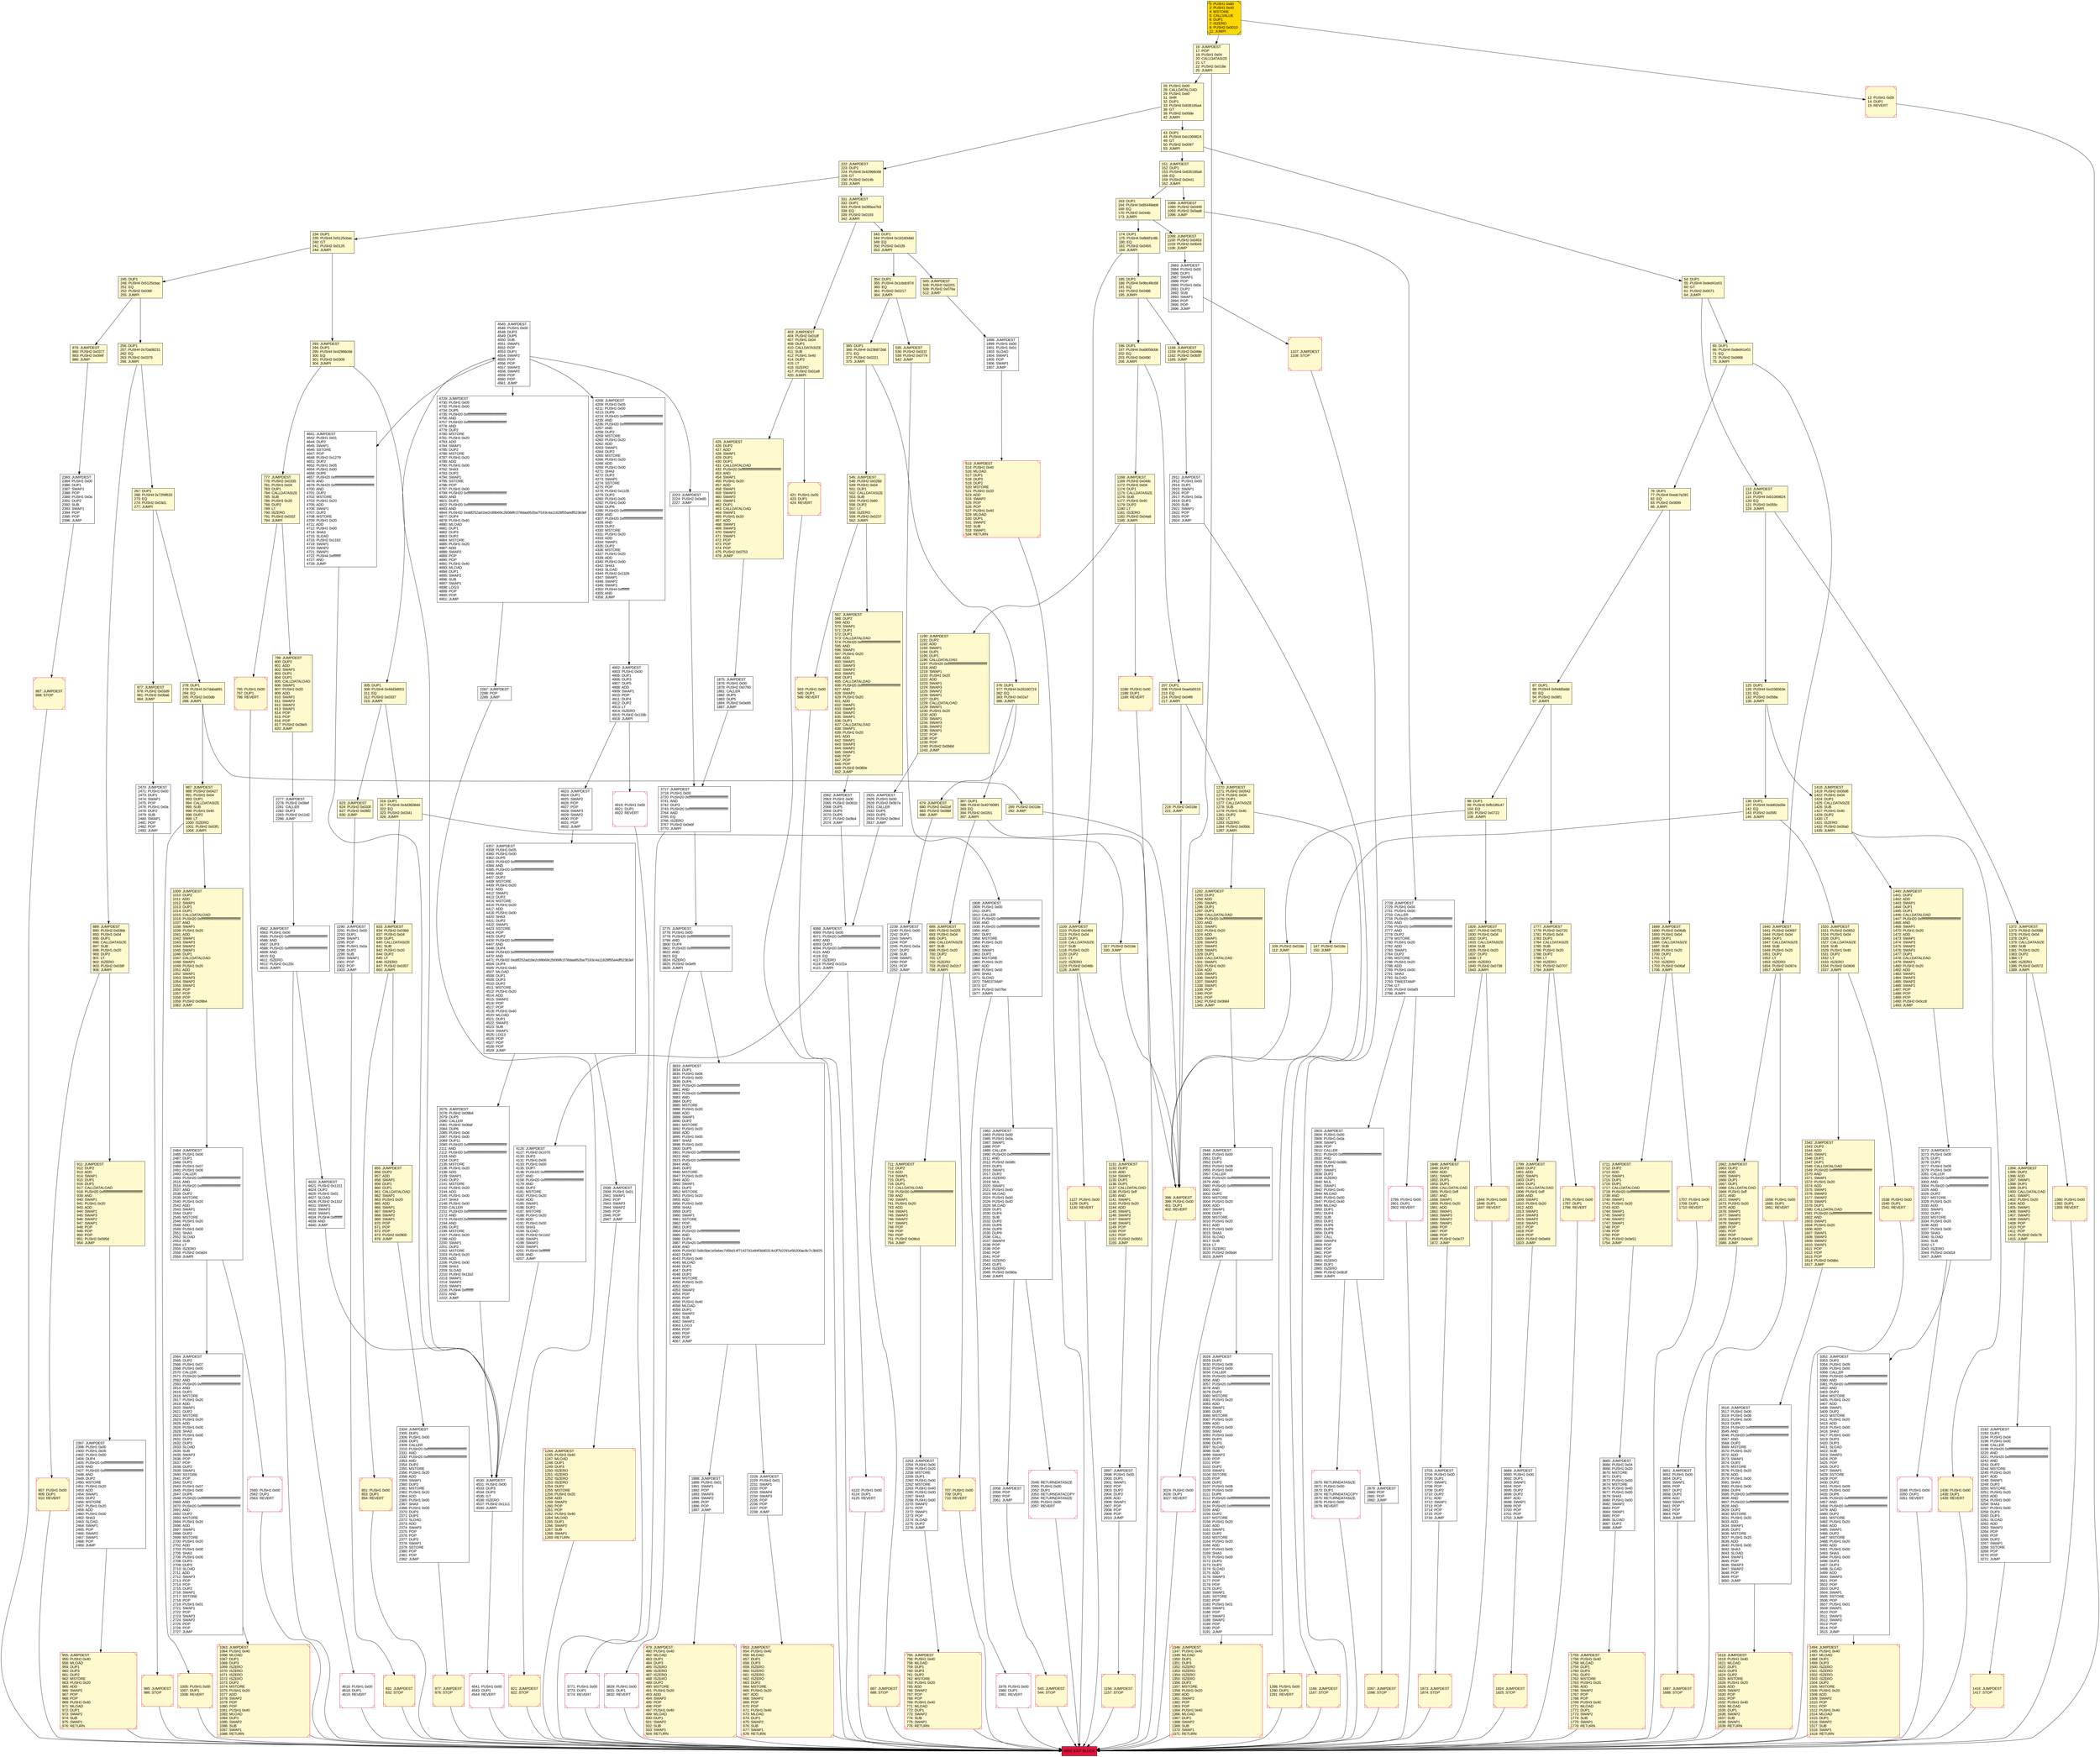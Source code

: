 digraph G {
bgcolor=transparent rankdir=UD;
node [shape=box style=filled color=black fillcolor=white fontname=arial fontcolor=black];
1158 [label="1158: JUMPDEST\l1159: PUSH2 0x048e\l1162: PUSH2 0x0b5f\l1165: JUMP\l" fillcolor=lemonchiffon ];
421 [label="421: PUSH1 0x00\l423: DUP1\l424: REVERT\l" fillcolor=lemonchiffon shape=Msquare color=crimson ];
4562 [label="4562: JUMPDEST\l4563: PUSH1 0x00\l4565: PUSH20 0xffffffffffffffffffffffffffffffffffffffff\l4586: AND\l4587: DUP3\l4588: PUSH20 0xffffffffffffffffffffffffffffffffffffffff\l4609: AND\l4610: EQ\l4611: ISZERO\l4612: PUSH2 0x120c\l4615: JUMPI\l" ];
343 [label="343: DUP1\l344: PUSH4 0x18160ddd\l349: EQ\l350: PUSH2 0x01f9\l353: JUMPI\l" fillcolor=lemonchiffon ];
1640 [label="1640: JUMPDEST\l1641: PUSH2 0x0697\l1644: PUSH1 0x04\l1646: DUP1\l1647: CALLDATASIZE\l1648: SUB\l1649: PUSH1 0x20\l1651: DUP2\l1652: LT\l1653: ISZERO\l1654: PUSH2 0x067e\l1657: JUMPI\l" fillcolor=lemonchiffon ];
955 [label="955: JUMPDEST\l956: PUSH1 0x40\l958: MLOAD\l959: DUP1\l960: DUP3\l961: DUP2\l962: MSTORE\l963: PUSH1 0x20\l965: ADD\l966: SWAP2\l967: POP\l968: POP\l969: PUSH1 0x40\l971: MLOAD\l972: DUP1\l973: SWAP2\l974: SUB\l975: SWAP1\l976: RETURN\l" fillcolor=lemonchiffon shape=Msquare color=crimson ];
331 [label="331: JUMPDEST\l332: DUP1\l333: PUSH4 0x095ea7b3\l338: EQ\l339: PUSH2 0x0193\l342: JUMPI\l" fillcolor=lemonchiffon ];
1520 [label="1520: JUMPDEST\l1521: PUSH2 0x0652\l1524: PUSH1 0x04\l1526: DUP1\l1527: CALLDATASIZE\l1528: SUB\l1529: PUSH1 0x40\l1531: DUP2\l1532: LT\l1533: ISZERO\l1534: PUSH2 0x0606\l1537: JUMPI\l" fillcolor=lemonchiffon ];
3028 [label="3028: JUMPDEST\l3029: DUP2\l3030: PUSH1 0x08\l3032: PUSH1 0x00\l3034: CALLER\l3035: PUSH20 0xffffffffffffffffffffffffffffffffffffffff\l3056: AND\l3057: PUSH20 0xffffffffffffffffffffffffffffffffffffffff\l3078: AND\l3079: DUP2\l3080: MSTORE\l3081: PUSH1 0x20\l3083: ADD\l3084: SWAP1\l3085: DUP2\l3086: MSTORE\l3087: PUSH1 0x20\l3089: ADD\l3090: PUSH1 0x00\l3092: SHA3\l3093: PUSH1 0x00\l3095: DUP3\l3096: DUP3\l3097: SLOAD\l3098: SUB\l3099: SWAP3\l3100: POP\l3101: POP\l3102: DUP2\l3103: SWAP1\l3104: SSTORE\l3105: POP\l3106: DUP2\l3107: PUSH1 0x08\l3109: PUSH1 0x00\l3111: DUP6\l3112: PUSH20 0xffffffffffffffffffffffffffffffffffffffff\l3133: AND\l3134: PUSH20 0xffffffffffffffffffffffffffffffffffffffff\l3155: AND\l3156: DUP2\l3157: MSTORE\l3158: PUSH1 0x20\l3160: ADD\l3161: SWAP1\l3162: DUP2\l3163: MSTORE\l3164: PUSH1 0x20\l3166: ADD\l3167: PUSH1 0x00\l3169: SHA3\l3170: PUSH1 0x00\l3172: DUP3\l3173: DUP3\l3174: SLOAD\l3175: ADD\l3176: SWAP3\l3177: POP\l3178: POP\l3179: DUP2\l3180: SWAP1\l3181: SSTORE\l3182: POP\l3183: PUSH1 0x01\l3185: SWAP1\l3186: POP\l3187: SWAP3\l3188: SWAP2\l3189: POP\l3190: POP\l3191: JUMP\l" ];
113 [label="113: JUMPDEST\l114: DUP1\l115: PUSH4 0xb1069824\l120: EQ\l121: PUSH2 0x055c\l124: JUMPI\l" fillcolor=lemonchiffon ];
16 [label="16: JUMPDEST\l17: POP\l18: PUSH1 0x04\l20: CALLDATASIZE\l21: LT\l22: PUSH2 0x018e\l25: JUMPI\l" fillcolor=lemonchiffon ];
218 [label="218: PUSH2 0x018e\l221: JUMP\l" fillcolor=lemonchiffon ];
2253 [label="2253: JUMPDEST\l2254: PUSH1 0x00\l2256: PUSH1 0x20\l2258: MSTORE\l2259: DUP1\l2260: PUSH1 0x00\l2262: MSTORE\l2263: PUSH1 0x40\l2265: PUSH1 0x00\l2267: SHA3\l2268: PUSH1 0x00\l2270: SWAP2\l2271: POP\l2272: SWAP1\l2273: POP\l2274: SLOAD\l2275: DUP2\l2276: JUMP\l" ];
2049 [label="2049: RETURNDATASIZE\l2050: PUSH1 0x00\l2052: DUP1\l2053: RETURNDATACOPY\l2054: RETURNDATASIZE\l2055: PUSH1 0x00\l2057: REVERT\l" shape=Msquare color=crimson ];
1978 [label="1978: PUSH1 0x00\l1980: DUP1\l1981: REVERT\l" shape=Msquare color=crimson ];
1416 [label="1416: JUMPDEST\l1417: STOP\l" fillcolor=lemonchiffon shape=Msquare color=crimson ];
4541 [label="4541: PUSH1 0x00\l4543: DUP1\l4544: REVERT\l" shape=Msquare color=crimson ];
689 [label="689: JUMPDEST\l690: PUSH2 0x02f3\l693: PUSH1 0x04\l695: DUP1\l696: CALLDATASIZE\l697: SUB\l698: PUSH1 0x20\l700: DUP2\l701: LT\l702: ISZERO\l703: PUSH2 0x02c7\l706: JUMPI\l" fillcolor=lemonchiffon ];
855 [label="855: JUMPDEST\l856: DUP2\l857: ADD\l858: SWAP1\l859: DUP1\l860: DUP1\l861: CALLDATALOAD\l862: SWAP1\l863: PUSH1 0x20\l865: ADD\l866: SWAP1\l867: SWAP3\l868: SWAP2\l869: SWAP1\l870: POP\l871: POP\l872: POP\l873: PUSH2 0x0900\l876: JUMP\l" fillcolor=lemonchiffon ];
1099 [label="1099: JUMPDEST\l1100: PUSH2 0x0453\l1103: PUSH2 0x0b43\l1106: JUMP\l" fillcolor=lemonchiffon ];
2062 [label="2062: JUMPDEST\l2063: PUSH1 0x00\l2065: PUSH2 0x081b\l2068: DUP5\l2069: DUP5\l2070: DUP5\l2071: PUSH2 0x0fe4\l2074: JUMP\l" ];
907 [label="907: PUSH1 0x00\l909: DUP1\l910: REVERT\l" fillcolor=lemonchiffon shape=Msquare color=crimson ];
879 [label="879: JUMPDEST\l880: PUSH2 0x0377\l883: PUSH2 0x094f\l886: JUMP\l" fillcolor=lemonchiffon ];
1009 [label="1009: JUMPDEST\l1010: DUP2\l1011: ADD\l1012: SWAP1\l1013: DUP1\l1014: DUP1\l1015: CALLDATALOAD\l1016: PUSH20 0xffffffffffffffffffffffffffffffffffffffff\l1037: AND\l1038: SWAP1\l1039: PUSH1 0x20\l1041: ADD\l1042: SWAP1\l1043: SWAP3\l1044: SWAP2\l1045: SWAP1\l1046: DUP1\l1047: CALLDATALOAD\l1048: SWAP1\l1049: PUSH1 0x20\l1051: ADD\l1052: SWAP1\l1053: SWAP3\l1054: SWAP2\l1055: SWAP1\l1056: POP\l1057: POP\l1058: POP\l1059: PUSH2 0x09b4\l1062: JUMP\l" fillcolor=lemonchiffon ];
2925 [label="2925: JUMPDEST\l2926: PUSH1 0x00\l2928: PUSH2 0x0b7a\l2931: CALLER\l2932: DUP5\l2933: DUP5\l2934: PUSH2 0x0fe4\l2937: JUMP\l" ];
2075 [label="2075: JUMPDEST\l2076: PUSH2 0x08b4\l2079: DUP5\l2080: CALLER\l2081: PUSH2 0x08af\l2084: DUP6\l2085: PUSH1 0x06\l2087: PUSH1 0x00\l2089: DUP11\l2090: PUSH20 0xffffffffffffffffffffffffffffffffffffffff\l2111: AND\l2112: PUSH20 0xffffffffffffffffffffffffffffffffffffffff\l2133: AND\l2134: DUP2\l2135: MSTORE\l2136: PUSH1 0x20\l2138: ADD\l2139: SWAP1\l2140: DUP2\l2141: MSTORE\l2142: PUSH1 0x20\l2144: ADD\l2145: PUSH1 0x00\l2147: SHA3\l2148: PUSH1 0x00\l2150: CALLER\l2151: PUSH20 0xffffffffffffffffffffffffffffffffffffffff\l2172: AND\l2173: PUSH20 0xffffffffffffffffffffffffffffffffffffffff\l2194: AND\l2195: DUP2\l2196: MSTORE\l2197: PUSH1 0x20\l2199: ADD\l2200: SWAP1\l2201: DUP2\l2202: MSTORE\l2203: PUSH1 0x20\l2205: ADD\l2206: PUSH1 0x00\l2208: SHA3\l2209: SLOAD\l2210: PUSH2 0x11b2\l2213: SWAP1\l2214: SWAP2\l2215: SWAP1\l2216: PUSH4 0xffffffff\l2221: AND\l2222: JUMP\l" ];
1689 [label="1689: JUMPDEST\l1690: PUSH2 0x06db\l1693: PUSH1 0x04\l1695: DUP1\l1696: CALLDATASIZE\l1697: SUB\l1698: PUSH1 0x20\l1700: DUP2\l1701: LT\l1702: ISZERO\l1703: PUSH2 0x06af\l1706: JUMPI\l" fillcolor=lemonchiffon ];
1436 [label="1436: PUSH1 0x00\l1438: DUP1\l1439: REVERT\l" fillcolor=lemonchiffon shape=Msquare color=crimson ];
3192 [label="3192: JUMPDEST\l3193: DUP1\l3194: PUSH1 0x04\l3196: PUSH1 0x00\l3198: CALLER\l3199: PUSH20 0xffffffffffffffffffffffffffffffffffffffff\l3220: AND\l3221: PUSH20 0xffffffffffffffffffffffffffffffffffffffff\l3242: AND\l3243: DUP2\l3244: MSTORE\l3245: PUSH1 0x20\l3247: ADD\l3248: SWAP1\l3249: DUP2\l3250: MSTORE\l3251: PUSH1 0x20\l3253: ADD\l3254: PUSH1 0x00\l3256: SHA3\l3257: PUSH1 0x00\l3259: DUP3\l3260: DUP3\l3261: SLOAD\l3262: ADD\l3263: SWAP3\l3264: POP\l3265: POP\l3266: DUP2\l3267: SWAP1\l3268: SSTORE\l3269: POP\l3270: POP\l3271: JUMP\l" ];
2058 [label="2058: JUMPDEST\l2059: POP\l2060: POP\l2061: JUMP\l" ];
1418 [label="1418: JUMPDEST\l1419: PUSH2 0x05d6\l1422: PUSH1 0x04\l1424: DUP1\l1425: CALLDATASIZE\l1426: SUB\l1427: PUSH1 0x40\l1429: DUP2\l1430: LT\l1431: ISZERO\l1432: PUSH2 0x05a0\l1435: JUMPI\l" fillcolor=lemonchiffon ];
977 [label="977: JUMPDEST\l978: PUSH2 0x03d9\l981: PUSH2 0x09a6\l984: JUMP\l" fillcolor=lemonchiffon ];
278 [label="278: DUP1\l279: PUSH4 0x7daba891\l284: EQ\l285: PUSH2 0x03db\l288: JUMPI\l" fillcolor=lemonchiffon ];
1005 [label="1005: PUSH1 0x00\l1007: DUP1\l1008: REVERT\l" fillcolor=lemonchiffon shape=Msquare color=crimson ];
985 [label="985: JUMPDEST\l986: STOP\l" fillcolor=lemonchiffon shape=Msquare color=crimson ];
1711 [label="1711: JUMPDEST\l1712: DUP2\l1713: ADD\l1714: SWAP1\l1715: DUP1\l1716: DUP1\l1717: CALLDATALOAD\l1718: PUSH20 0xffffffffffffffffffffffffffffffffffffffff\l1739: AND\l1740: SWAP1\l1741: PUSH1 0x20\l1743: ADD\l1744: SWAP1\l1745: SWAP3\l1746: SWAP2\l1747: SWAP1\l1748: POP\l1749: POP\l1750: POP\l1751: PUSH2 0x0e51\l1754: JUMP\l" fillcolor=lemonchiffon ];
4923 [label="4923: JUMPDEST\l4924: DUP1\l4925: SWAP2\l4926: POP\l4927: POP\l4928: SWAP3\l4929: SWAP2\l4930: POP\l4931: POP\l4932: JUMP\l" ];
4729 [label="4729: JUMPDEST\l4730: PUSH1 0x05\l4732: PUSH1 0x00\l4734: DUP5\l4735: PUSH20 0xffffffffffffffffffffffffffffffffffffffff\l4756: AND\l4757: PUSH20 0xffffffffffffffffffffffffffffffffffffffff\l4778: AND\l4779: DUP2\l4780: MSTORE\l4781: PUSH1 0x20\l4783: ADD\l4784: SWAP1\l4785: DUP2\l4786: MSTORE\l4787: PUSH1 0x20\l4789: ADD\l4790: PUSH1 0x00\l4792: SHA3\l4793: DUP2\l4794: SWAP1\l4795: SSTORE\l4796: POP\l4797: PUSH1 0x00\l4799: PUSH20 0xffffffffffffffffffffffffffffffffffffffff\l4820: AND\l4821: DUP3\l4822: PUSH20 0xffffffffffffffffffffffffffffffffffffffff\l4843: AND\l4844: PUSH32 0xddf252ad1be2c89b69c2b068fc378daa952ba7f163c4a11628f55a4df523b3ef\l4877: DUP4\l4878: PUSH1 0x40\l4880: MLOAD\l4881: DUP1\l4882: DUP3\l4883: DUP2\l4884: MSTORE\l4885: PUSH1 0x20\l4887: ADD\l4888: SWAP2\l4889: POP\l4890: POP\l4891: PUSH1 0x40\l4893: MLOAD\l4894: DUP1\l4895: SWAP2\l4896: SUB\l4897: SWAP1\l4898: LOG3\l4899: POP\l4900: POP\l4901: JUMP\l" ];
147 [label="147: PUSH2 0x018e\l150: JUMP\l" fillcolor=lemonchiffon ];
1089 [label="1089: JUMPDEST\l1090: PUSH2 0x0449\l1093: PUSH2 0x0aa8\l1096: JUMP\l" fillcolor=lemonchiffon ];
222 [label="222: JUMPDEST\l223: DUP1\l224: PUSH4 0x42966c68\l229: GT\l230: PUSH2 0x014b\l233: JUMPI\l" fillcolor=lemonchiffon ];
2564 [label="2564: JUMPDEST\l2565: DUP2\l2566: PUSH1 0x07\l2568: PUSH1 0x00\l2570: CALLER\l2571: PUSH20 0xffffffffffffffffffffffffffffffffffffffff\l2592: AND\l2593: PUSH20 0xffffffffffffffffffffffffffffffffffffffff\l2614: AND\l2615: DUP2\l2616: MSTORE\l2617: PUSH1 0x20\l2619: ADD\l2620: SWAP1\l2621: DUP2\l2622: MSTORE\l2623: PUSH1 0x20\l2625: ADD\l2626: PUSH1 0x00\l2628: SHA3\l2629: PUSH1 0x00\l2631: DUP3\l2632: DUP3\l2633: SLOAD\l2634: SUB\l2635: SWAP3\l2636: POP\l2637: POP\l2638: DUP2\l2639: SWAP1\l2640: SSTORE\l2641: POP\l2642: DUP2\l2643: PUSH1 0x07\l2645: PUSH1 0x00\l2647: DUP6\l2648: PUSH20 0xffffffffffffffffffffffffffffffffffffffff\l2669: AND\l2670: PUSH20 0xffffffffffffffffffffffffffffffffffffffff\l2691: AND\l2692: DUP2\l2693: MSTORE\l2694: PUSH1 0x20\l2696: ADD\l2697: SWAP1\l2698: DUP2\l2699: MSTORE\l2700: PUSH1 0x20\l2702: ADD\l2703: PUSH1 0x00\l2705: SHA3\l2706: PUSH1 0x00\l2708: DUP3\l2709: DUP3\l2710: SLOAD\l2711: ADD\l2712: SWAP3\l2713: POP\l2714: POP\l2715: DUP2\l2716: SWAP1\l2717: SSTORE\l2718: POP\l2719: PUSH1 0x01\l2721: SWAP1\l2722: POP\l2723: SWAP3\l2724: SWAP2\l2725: POP\l2726: POP\l2727: JUMP\l" ];
2304 [label="2304: JUMPDEST\l2305: DUP1\l2306: PUSH1 0x00\l2308: DUP1\l2309: CALLER\l2310: PUSH20 0xffffffffffffffffffffffffffffffffffffffff\l2331: AND\l2332: PUSH20 0xffffffffffffffffffffffffffffffffffffffff\l2353: AND\l2354: DUP2\l2355: MSTORE\l2356: PUSH1 0x20\l2358: ADD\l2359: SWAP1\l2360: DUP2\l2361: MSTORE\l2362: PUSH1 0x20\l2364: ADD\l2365: PUSH1 0x00\l2367: SHA3\l2368: PUSH1 0x00\l2370: DUP3\l2371: DUP3\l2372: SLOAD\l2373: ADD\l2374: SWAP3\l2375: POP\l2376: POP\l2377: DUP2\l2378: SWAP1\l2379: SSTORE\l2380: POP\l2381: POP\l2382: JUMP\l" ];
1875 [label="1875: JUMPDEST\l1876: PUSH1 0x00\l1878: PUSH2 0x0760\l1881: CALLER\l1882: DUP5\l1883: DUP5\l1884: PUSH2 0x0e85\l1887: JUMP\l" ];
1292 [label="1292: JUMPDEST\l1293: DUP2\l1294: ADD\l1295: SWAP1\l1296: DUP1\l1297: DUP1\l1298: CALLDATALOAD\l1299: PUSH20 0xffffffffffffffffffffffffffffffffffffffff\l1320: AND\l1321: SWAP1\l1322: PUSH1 0x20\l1324: ADD\l1325: SWAP1\l1326: SWAP3\l1327: SWAP2\l1328: SWAP1\l1329: DUP1\l1330: CALLDATALOAD\l1331: SWAP1\l1332: PUSH1 0x20\l1334: ADD\l1335: SWAP1\l1336: SWAP3\l1337: SWAP2\l1338: SWAP1\l1339: POP\l1340: POP\l1341: POP\l1342: PUSH2 0x0b84\l1345: JUMP\l" fillcolor=lemonchiffon ];
3024 [label="3024: PUSH1 0x00\l3026: DUP1\l3027: REVERT\l" shape=Msquare color=crimson ];
376 [label="376: DUP1\l377: PUSH4 0x26160719\l382: EQ\l383: PUSH2 0x02a7\l386: JUMPI\l" fillcolor=lemonchiffon ];
2223 [label="2223: JUMPDEST\l2224: PUSH2 0x0e85\l2227: JUMP\l" ];
1346 [label="1346: JUMPDEST\l1347: PUSH1 0x40\l1349: MLOAD\l1350: DUP1\l1351: DUP3\l1352: ISZERO\l1353: ISZERO\l1354: ISZERO\l1355: ISZERO\l1356: DUP2\l1357: MSTORE\l1358: PUSH1 0x20\l1360: ADD\l1361: SWAP2\l1362: POP\l1363: POP\l1364: PUSH1 0x40\l1366: MLOAD\l1367: DUP1\l1368: SWAP2\l1369: SUB\l1370: SWAP1\l1371: RETURN\l" fillcolor=lemonchiffon shape=Msquare color=crimson ];
234 [label="234: DUP1\l235: PUSH4 0x5125cbac\l240: GT\l241: PUSH2 0x0125\l244: JUMPI\l" fillcolor=lemonchiffon ];
2897 [label="2897: JUMPDEST\l2898: PUSH1 0x00\l2900: DUP1\l2901: SWAP1\l2902: POP\l2903: DUP2\l2904: DUP2\l2905: ADD\l2906: SWAP1\l2907: POP\l2908: POP\l2909: POP\l2910: JUMP\l" ];
3665 [label="3665: JUMPDEST\l3666: PUSH1 0x04\l3668: PUSH1 0x20\l3670: MSTORE\l3671: DUP1\l3672: PUSH1 0x00\l3674: MSTORE\l3675: PUSH1 0x40\l3677: PUSH1 0x00\l3679: SHA3\l3680: PUSH1 0x00\l3682: SWAP2\l3683: POP\l3684: SWAP1\l3685: POP\l3686: SLOAD\l3687: DUP2\l3688: JUMP\l" ];
4545 [label="4545: JUMPDEST\l4546: PUSH1 0x00\l4548: DUP3\l4549: DUP5\l4550: SUB\l4551: SWAP1\l4552: POP\l4553: DUP1\l4554: SWAP2\l4555: POP\l4556: POP\l4557: SWAP3\l4558: SWAP2\l4559: POP\l4560: POP\l4561: JUMP\l" ];
911 [label="911: JUMPDEST\l912: DUP2\l913: ADD\l914: SWAP1\l915: DUP1\l916: DUP1\l917: CALLDATALOAD\l918: PUSH20 0xffffffffffffffffffffffffffffffffffffffff\l939: AND\l940: SWAP1\l941: PUSH1 0x20\l943: ADD\l944: SWAP1\l945: SWAP3\l946: SWAP2\l947: SWAP1\l948: POP\l949: POP\l950: POP\l951: PUSH2 0x095d\l954: JUMP\l" fillcolor=lemonchiffon ];
2239 [label="2239: JUMPDEST\l2240: PUSH1 0x00\l2242: DUP1\l2243: SWAP1\l2244: POP\l2245: PUSH1 0x0a\l2247: DUP2\l2248: SUB\l2249: SWAP1\l2250: POP\l2251: POP\l2252: JUMP\l" ];
777 [label="777: JUMPDEST\l778: PUSH2 0x0335\l781: PUSH1 0x04\l783: DUP1\l784: CALLDATASIZE\l785: SUB\l786: PUSH1 0x20\l788: DUP2\l789: LT\l790: ISZERO\l791: PUSH2 0x031f\l794: JUMPI\l" fillcolor=lemonchiffon ];
1844 [label="1844: PUSH1 0x00\l1846: DUP1\l1847: REVERT\l" fillcolor=lemonchiffon shape=Msquare color=crimson ];
4919 [label="4919: PUSH1 0x00\l4921: DUP1\l4922: REVERT\l" shape=Msquare color=crimson ];
4208 [label="4208: JUMPDEST\l4209: PUSH1 0x05\l4211: PUSH1 0x00\l4213: DUP6\l4214: PUSH20 0xffffffffffffffffffffffffffffffffffffffff\l4235: AND\l4236: PUSH20 0xffffffffffffffffffffffffffffffffffffffff\l4257: AND\l4258: DUP2\l4259: MSTORE\l4260: PUSH1 0x20\l4262: ADD\l4263: SWAP1\l4264: DUP2\l4265: MSTORE\l4266: PUSH1 0x20\l4268: ADD\l4269: PUSH1 0x00\l4271: SHA3\l4272: DUP2\l4273: SWAP1\l4274: SSTORE\l4275: POP\l4276: PUSH2 0x1105\l4279: DUP2\l4280: PUSH1 0x05\l4282: PUSH1 0x00\l4284: DUP6\l4285: PUSH20 0xffffffffffffffffffffffffffffffffffffffff\l4306: AND\l4307: PUSH20 0xffffffffffffffffffffffffffffffffffffffff\l4328: AND\l4329: DUP2\l4330: MSTORE\l4331: PUSH1 0x20\l4333: ADD\l4334: SWAP1\l4335: DUP2\l4336: MSTORE\l4337: PUSH1 0x20\l4339: ADD\l4340: PUSH1 0x00\l4342: SHA3\l4343: SLOAD\l4344: PUSH2 0x1326\l4347: SWAP1\l4348: SWAP2\l4349: SWAP1\l4350: PUSH4 0xffffffff\l4355: AND\l4356: JUMP\l" ];
125 [label="125: DUP1\l126: PUSH4 0xc036563e\l131: EQ\l132: PUSH2 0x058a\l135: JUMPI\l" fillcolor=lemonchiffon ];
2803 [label="2803: JUMPDEST\l2804: PUSH1 0x00\l2806: PUSH1 0x0a\l2808: SWAP1\l2809: POP\l2810: CALLER\l2811: PUSH20 0xffffffffffffffffffffffffffffffffffffffff\l2832: AND\l2833: PUSH2 0x08fc\l2836: DUP3\l2837: SWAP1\l2838: DUP2\l2839: ISZERO\l2840: MUL\l2841: SWAP1\l2842: PUSH1 0x40\l2844: MLOAD\l2845: PUSH1 0x00\l2847: PUSH1 0x40\l2849: MLOAD\l2850: DUP1\l2851: DUP4\l2852: SUB\l2853: DUP2\l2854: DUP6\l2855: DUP9\l2856: DUP9\l2857: CALL\l2858: SWAP4\l2859: POP\l2860: POP\l2861: POP\l2862: POP\l2863: ISZERO\l2864: DUP1\l2865: ISZERO\l2866: PUSH2 0x0b3f\l2869: JUMPI\l" ];
109 [label="109: PUSH2 0x018e\l112: JUMP\l" fillcolor=lemonchiffon ];
821 [label="821: JUMPDEST\l822: STOP\l" fillcolor=lemonchiffon shape=Msquare color=crimson ];
1795 [label="1795: PUSH1 0x00\l1797: DUP1\l1798: REVERT\l" fillcolor=lemonchiffon shape=Msquare color=crimson ];
1288 [label="1288: PUSH1 0x00\l1290: DUP1\l1291: REVERT\l" fillcolor=lemonchiffon shape=Msquare color=crimson ];
831 [label="831: JUMPDEST\l832: STOP\l" fillcolor=lemonchiffon shape=Msquare color=crimson ];
76 [label="76: DUP1\l77: PUSH4 0xedc7e281\l82: EQ\l83: PUSH2 0x0699\l86: JUMPI\l" fillcolor=lemonchiffon ];
4641 [label="4641: JUMPDEST\l4642: PUSH1 0x01\l4644: DUP2\l4645: SWAP1\l4646: SSTORE\l4647: POP\l4648: PUSH2 0x1279\l4651: DUP2\l4652: PUSH1 0x05\l4654: PUSH1 0x00\l4656: DUP6\l4657: PUSH20 0xffffffffffffffffffffffffffffffffffffffff\l4678: AND\l4679: PUSH20 0xffffffffffffffffffffffffffffffffffffffff\l4700: AND\l4701: DUP2\l4702: MSTORE\l4703: PUSH1 0x20\l4705: ADD\l4706: SWAP1\l4707: DUP2\l4708: MSTORE\l4709: PUSH1 0x20\l4711: ADD\l4712: PUSH1 0x00\l4714: SHA3\l4715: SLOAD\l4716: PUSH2 0x11b2\l4719: SWAP1\l4720: SWAP2\l4721: SWAP1\l4722: PUSH4 0xffffffff\l4727: AND\l4728: JUMP\l" ];
305 [label="305: DUP1\l306: PUSH4 0x46d3d653\l311: EQ\l312: PUSH2 0x0337\l315: JUMPI\l" fillcolor=lemonchiffon ];
711 [label="711: JUMPDEST\l712: DUP2\l713: ADD\l714: SWAP1\l715: DUP1\l716: DUP1\l717: CALLDATALOAD\l718: PUSH20 0xffffffffffffffffffffffffffffffffffffffff\l739: AND\l740: SWAP1\l741: PUSH1 0x20\l743: ADD\l744: SWAP1\l745: SWAP3\l746: SWAP2\l747: SWAP1\l748: POP\l749: POP\l750: POP\l751: PUSH2 0x08cd\l754: JUMP\l" fillcolor=lemonchiffon ];
2277 [label="2277: JUMPDEST\l2278: PUSH2 0x08ef\l2281: CALLER\l2282: DUP3\l2283: PUSH2 0x11d2\l2286: JUMP\l" ];
2228 [label="2228: JUMPDEST\l2229: PUSH1 0x01\l2231: SWAP1\l2232: POP\l2233: SWAP4\l2234: SWAP3\l2235: POP\l2236: POP\l2237: POP\l2238: JUMP\l" ];
1190 [label="1190: JUMPDEST\l1191: DUP2\l1192: ADD\l1193: SWAP1\l1194: DUP1\l1195: DUP1\l1196: CALLDATALOAD\l1197: PUSH20 0xffffffffffffffffffffffffffffffffffffffff\l1218: AND\l1219: SWAP1\l1220: PUSH1 0x20\l1222: ADD\l1223: SWAP1\l1224: SWAP3\l1225: SWAP2\l1226: SWAP1\l1227: DUP1\l1228: CALLDATALOAD\l1229: SWAP1\l1230: PUSH1 0x20\l1232: ADD\l1233: SWAP1\l1234: SWAP3\l1235: SWAP2\l1236: SWAP1\l1237: POP\l1238: POP\l1239: POP\l1240: PUSH2 0x0b6d\l1243: JUMP\l" fillcolor=lemonchiffon ];
1824 [label="1824: JUMPDEST\l1825: STOP\l" fillcolor=lemonchiffon shape=Msquare color=crimson ];
3348 [label="3348: PUSH1 0x00\l3350: DUP1\l3351: REVERT\l" shape=Msquare color=crimson ];
2484 [label="2484: JUMPDEST\l2485: PUSH1 0x00\l2487: DUP1\l2488: DUP3\l2489: PUSH1 0x07\l2491: PUSH1 0x00\l2493: CALLER\l2494: PUSH20 0xffffffffffffffffffffffffffffffffffffffff\l2515: AND\l2516: PUSH20 0xffffffffffffffffffffffffffffffffffffffff\l2537: AND\l2538: DUP2\l2539: MSTORE\l2540: PUSH1 0x20\l2542: ADD\l2543: SWAP1\l2544: DUP2\l2545: MSTORE\l2546: PUSH1 0x20\l2548: ADD\l2549: PUSH1 0x00\l2551: SHA3\l2552: SLOAD\l2553: SUB\l2554: LT\l2555: ISZERO\l2556: PUSH2 0x0a04\l2559: JUMPI\l" ];
795 [label="795: PUSH1 0x00\l797: DUP1\l798: REVERT\l" fillcolor=lemonchiffon shape=Msquare color=crimson ];
535 [label="535: JUMPDEST\l536: PUSH2 0x021f\l539: PUSH2 0x0774\l542: JUMP\l" fillcolor=lemonchiffon ];
1873 [label="1873: JUMPDEST\l1874: STOP\l" fillcolor=lemonchiffon shape=Msquare color=crimson ];
151 [label="151: JUMPDEST\l152: DUP1\l153: PUSH4 0x835185a4\l158: EQ\l159: PUSH2 0x0441\l162: JUMPI\l" fillcolor=lemonchiffon ];
1390 [label="1390: PUSH1 0x00\l1392: DUP1\l1393: REVERT\l" fillcolor=lemonchiffon shape=Msquare color=crimson ];
174 [label="174: DUP1\l175: PUSH4 0x8b6f1c8b\l180: EQ\l181: PUSH2 0x0455\l184: JUMPI\l" fillcolor=lemonchiffon ];
425 [label="425: JUMPDEST\l426: DUP2\l427: ADD\l428: SWAP1\l429: DUP1\l430: DUP1\l431: CALLDATALOAD\l432: PUSH20 0xffffffffffffffffffffffffffffffffffffffff\l453: AND\l454: SWAP1\l455: PUSH1 0x20\l457: ADD\l458: SWAP1\l459: SWAP3\l460: SWAP2\l461: SWAP1\l462: DUP1\l463: CALLDATALOAD\l464: SWAP1\l465: PUSH1 0x20\l467: ADD\l468: SWAP1\l469: SWAP3\l470: SWAP2\l471: SWAP1\l472: POP\l473: POP\l474: POP\l475: PUSH2 0x0753\l478: JUMP\l" fillcolor=lemonchiffon ];
2290 [label="2290: JUMPDEST\l2291: PUSH1 0x00\l2293: DUP1\l2294: SWAP1\l2295: POP\l2296: PUSH1 0x0a\l2298: DUP2\l2299: SUB\l2300: SWAP1\l2301: POP\l2302: POP\l2303: JUMP\l" ];
98 [label="98: DUP1\l99: PUSH4 0xfb195c47\l104: EQ\l105: PUSH2 0x0722\l108: JUMPI\l" fillcolor=lemonchiffon ];
1908 [label="1908: JUMPDEST\l1909: PUSH1 0x00\l1911: DUP1\l1912: CALLER\l1913: PUSH20 0xffffffffffffffffffffffffffffffffffffffff\l1934: AND\l1935: PUSH20 0xffffffffffffffffffffffffffffffffffffffff\l1956: AND\l1957: DUP2\l1958: MSTORE\l1959: PUSH1 0x20\l1961: ADD\l1962: SWAP1\l1963: DUP2\l1964: MSTORE\l1965: PUSH1 0x20\l1967: ADD\l1968: PUSH1 0x00\l1970: SHA3\l1971: SLOAD\l1972: TIMESTAMP\l1973: GT\l1974: PUSH2 0x07be\l1977: JUMPI\l" ];
479 [label="479: JUMPDEST\l480: PUSH1 0x40\l482: MLOAD\l483: DUP1\l484: DUP3\l485: ISZERO\l486: ISZERO\l487: ISZERO\l488: ISZERO\l489: DUP2\l490: MSTORE\l491: PUSH1 0x20\l493: ADD\l494: SWAP2\l495: POP\l496: POP\l497: PUSH1 0x40\l499: MLOAD\l500: DUP1\l501: SWAP2\l502: SUB\l503: SWAP1\l504: RETURN\l" fillcolor=lemonchiffon shape=Msquare color=crimson ];
887 [label="887: JUMPDEST\l888: STOP\l" fillcolor=lemonchiffon shape=Msquare color=crimson ];
87 [label="87: DUP1\l88: PUSH4 0xf4dd5ebb\l93: EQ\l94: PUSH2 0x06f1\l97: JUMPI\l" fillcolor=lemonchiffon ];
136 [label="136: DUP1\l137: PUSH4 0xdd62ed3e\l142: EQ\l143: PUSH2 0x05f0\l146: JUMPI\l" fillcolor=lemonchiffon ];
1494 [label="1494: JUMPDEST\l1495: PUSH1 0x40\l1497: MLOAD\l1498: DUP1\l1499: DUP3\l1500: ISZERO\l1501: ISZERO\l1502: ISZERO\l1503: ISZERO\l1504: DUP2\l1505: MSTORE\l1506: PUSH1 0x20\l1508: ADD\l1509: SWAP2\l1510: POP\l1511: POP\l1512: PUSH1 0x40\l1514: MLOAD\l1515: DUP1\l1516: SWAP2\l1517: SUB\l1518: SWAP1\l1519: RETURN\l" fillcolor=lemonchiffon shape=Msquare color=crimson ];
1372 [label="1372: JUMPDEST\l1373: PUSH2 0x0588\l1376: PUSH1 0x04\l1378: DUP1\l1379: CALLDATASIZE\l1380: SUB\l1381: PUSH1 0x20\l1383: DUP2\l1384: LT\l1385: ISZERO\l1386: PUSH2 0x0572\l1389: JUMPI\l" fillcolor=lemonchiffon ];
833 [label="833: JUMPDEST\l834: PUSH2 0x036d\l837: PUSH1 0x04\l839: DUP1\l840: CALLDATASIZE\l841: SUB\l842: PUSH1 0x20\l844: DUP2\l845: LT\l846: ISZERO\l847: PUSH2 0x0357\l850: JUMPI\l" fillcolor=lemonchiffon ];
1848 [label="1848: JUMPDEST\l1849: DUP2\l1850: ADD\l1851: SWAP1\l1852: DUP1\l1853: DUP1\l1854: CALLDATALOAD\l1855: PUSH1 0xff\l1857: AND\l1858: SWAP1\l1859: PUSH1 0x20\l1861: ADD\l1862: SWAP1\l1863: SWAP3\l1864: SWAP2\l1865: SWAP1\l1866: POP\l1867: POP\l1868: POP\l1869: PUSH2 0x0e77\l1872: JUMP\l" fillcolor=lemonchiffon ];
4530 [label="4530: JUMPDEST\l4531: PUSH1 0x00\l4533: DUP3\l4534: DUP3\l4535: GT\l4536: ISZERO\l4537: PUSH2 0x11c1\l4540: JUMPI\l" ];
65 [label="65: DUP1\l66: PUSH4 0xded41e01\l71: EQ\l72: PUSH2 0x0668\l75: JUMPI\l" fillcolor=lemonchiffon ];
851 [label="851: PUSH1 0x00\l853: DUP1\l854: REVERT\l" fillcolor=lemonchiffon shape=Msquare color=crimson ];
2397 [label="2397: JUMPDEST\l2398: PUSH1 0x00\l2400: PUSH1 0x05\l2402: PUSH1 0x00\l2404: DUP4\l2405: PUSH20 0xffffffffffffffffffffffffffffffffffffffff\l2426: AND\l2427: PUSH20 0xffffffffffffffffffffffffffffffffffffffff\l2448: AND\l2449: DUP2\l2450: MSTORE\l2451: PUSH1 0x20\l2453: ADD\l2454: SWAP1\l2455: DUP2\l2456: MSTORE\l2457: PUSH1 0x20\l2459: ADD\l2460: PUSH1 0x00\l2462: SHA3\l2463: SLOAD\l2464: SWAP1\l2465: POP\l2466: SWAP2\l2467: SWAP1\l2468: POP\l2469: JUMP\l" ];
877 [label="877: JUMPDEST\l878: STOP\l" fillcolor=lemonchiffon shape=Msquare color=crimson ];
1826 [label="1826: JUMPDEST\l1827: PUSH2 0x0751\l1830: PUSH1 0x04\l1832: DUP1\l1833: CALLDATASIZE\l1834: SUB\l1835: PUSH1 0x20\l1837: DUP2\l1838: LT\l1839: ISZERO\l1840: PUSH2 0x0738\l1843: JUMPI\l" fillcolor=lemonchiffon ];
1186 [label="1186: PUSH1 0x00\l1188: DUP1\l1189: REVERT\l" fillcolor=lemonchiffon shape=Msquare color=crimson ];
1687 [label="1687: JUMPDEST\l1688: STOP\l" fillcolor=lemonchiffon shape=Msquare color=crimson ];
1109 [label="1109: JUMPDEST\l1110: PUSH2 0x0484\l1113: PUSH1 0x04\l1115: DUP1\l1116: CALLDATASIZE\l1117: SUB\l1118: PUSH1 0x20\l1120: DUP2\l1121: LT\l1122: ISZERO\l1123: PUSH2 0x046b\l1126: JUMPI\l" fillcolor=lemonchiffon ];
1707 [label="1707: PUSH1 0x00\l1709: DUP1\l1710: REVERT\l" fillcolor=lemonchiffon shape=Msquare color=crimson ];
1156 [label="1156: JUMPDEST\l1157: STOP\l" fillcolor=lemonchiffon shape=Msquare color=crimson ];
245 [label="245: DUP1\l246: PUSH4 0x5125cbac\l251: EQ\l252: PUSH2 0x036f\l255: JUMPI\l" fillcolor=lemonchiffon ];
0 [label="0: PUSH1 0x80\l2: PUSH1 0x40\l4: MSTORE\l5: CALLVALUE\l6: DUP1\l7: ISZERO\l8: PUSH2 0x0010\l11: JUMPI\l" fillcolor=lemonchiffon shape=Msquare fillcolor=gold ];
1166 [label="1166: JUMPDEST\l1167: STOP\l" fillcolor=lemonchiffon shape=Msquare color=crimson ];
3771 [label="3771: PUSH1 0x00\l3773: DUP1\l3774: REVERT\l" shape=Msquare color=crimson ];
1063 [label="1063: JUMPDEST\l1064: PUSH1 0x40\l1066: MLOAD\l1067: DUP1\l1068: DUP3\l1069: ISZERO\l1070: ISZERO\l1071: ISZERO\l1072: ISZERO\l1073: DUP2\l1074: MSTORE\l1075: PUSH1 0x20\l1077: ADD\l1078: SWAP2\l1079: POP\l1080: POP\l1081: PUSH1 0x40\l1083: MLOAD\l1084: DUP1\l1085: SWAP2\l1086: SUB\l1087: SWAP1\l1088: RETURN\l" fillcolor=lemonchiffon shape=Msquare color=crimson ];
3833 [label="3833: JUMPDEST\l3834: DUP1\l3835: PUSH1 0x06\l3837: PUSH1 0x00\l3839: DUP6\l3840: PUSH20 0xffffffffffffffffffffffffffffffffffffffff\l3861: AND\l3862: PUSH20 0xffffffffffffffffffffffffffffffffffffffff\l3883: AND\l3884: DUP2\l3885: MSTORE\l3886: PUSH1 0x20\l3888: ADD\l3889: SWAP1\l3890: DUP2\l3891: MSTORE\l3892: PUSH1 0x20\l3894: ADD\l3895: PUSH1 0x00\l3897: SHA3\l3898: PUSH1 0x00\l3900: DUP5\l3901: PUSH20 0xffffffffffffffffffffffffffffffffffffffff\l3922: AND\l3923: PUSH20 0xffffffffffffffffffffffffffffffffffffffff\l3944: AND\l3945: DUP2\l3946: MSTORE\l3947: PUSH1 0x20\l3949: ADD\l3950: SWAP1\l3951: DUP2\l3952: MSTORE\l3953: PUSH1 0x20\l3955: ADD\l3956: PUSH1 0x00\l3958: SHA3\l3959: DUP2\l3960: SWAP1\l3961: SSTORE\l3962: POP\l3963: DUP2\l3964: PUSH20 0xffffffffffffffffffffffffffffffffffffffff\l3985: AND\l3986: DUP4\l3987: PUSH20 0xffffffffffffffffffffffffffffffffffffffff\l4008: AND\l4009: PUSH32 0x8c5be1e5ebec7d5bd14f71427d1e84f3dd0314c0f7b2291e5b200ac8c7c3b925\l4042: DUP4\l4043: PUSH1 0x40\l4045: MLOAD\l4046: DUP1\l4047: DUP3\l4048: DUP2\l4049: MSTORE\l4050: PUSH1 0x20\l4052: ADD\l4053: SWAP2\l4054: POP\l4055: POP\l4056: PUSH1 0x40\l4058: MLOAD\l4059: DUP1\l4060: SWAP2\l4061: SUB\l4062: SWAP1\l4063: LOG3\l4064: POP\l4065: POP\l4066: POP\l4067: JUMP\l" ];
889 [label="889: JUMPDEST\l890: PUSH2 0x03bb\l893: PUSH1 0x04\l895: DUP1\l896: CALLDATASIZE\l897: SUB\l898: PUSH1 0x20\l900: DUP2\l901: LT\l902: ISZERO\l903: PUSH2 0x038f\l906: JUMPI\l" fillcolor=lemonchiffon ];
1394 [label="1394: JUMPDEST\l1395: DUP2\l1396: ADD\l1397: SWAP1\l1398: DUP1\l1399: DUP1\l1400: CALLDATALOAD\l1401: SWAP1\l1402: PUSH1 0x20\l1404: ADD\l1405: SWAP1\l1406: SWAP3\l1407: SWAP2\l1408: SWAP1\l1409: POP\l1410: POP\l1411: POP\l1412: PUSH2 0x0c78\l1415: JUMP\l" fillcolor=lemonchiffon ];
679 [label="679: JUMPDEST\l680: PUSH2 0x02af\l683: PUSH2 0x08bf\l686: JUMP\l" fillcolor=lemonchiffon ];
2870 [label="2870: RETURNDATASIZE\l2871: PUSH1 0x00\l2873: DUP1\l2874: RETURNDATACOPY\l2875: RETURNDATASIZE\l2876: PUSH1 0x00\l2878: REVERT\l" shape=Msquare color=crimson ];
545 [label="545: JUMPDEST\l546: PUSH2 0x028d\l549: PUSH1 0x04\l551: DUP1\l552: CALLDATASIZE\l553: SUB\l554: PUSH1 0x60\l556: DUP2\l557: LT\l558: ISZERO\l559: PUSH2 0x0237\l562: JUMPI\l" fillcolor=lemonchiffon ];
163 [label="163: DUP1\l164: PUSH4 0x85449eb8\l169: EQ\l170: PUSH2 0x044b\l173: JUMPI\l" fillcolor=lemonchiffon ];
4068 [label="4068: JUMPDEST\l4069: PUSH1 0x00\l4071: PUSH20 0xffffffffffffffffffffffffffffffffffffffff\l4092: AND\l4093: DUP3\l4094: PUSH20 0xffffffffffffffffffffffffffffffffffffffff\l4115: AND\l4116: EQ\l4117: ISZERO\l4118: PUSH2 0x101e\l4121: JUMPI\l" ];
1168 [label="1168: JUMPDEST\l1169: PUSH2 0x04dc\l1172: PUSH1 0x04\l1174: DUP1\l1175: CALLDATASIZE\l1176: SUB\l1177: PUSH1 0x40\l1179: DUP2\l1180: LT\l1181: ISZERO\l1182: PUSH2 0x04a6\l1185: JUMPI\l" fillcolor=lemonchiffon ];
687 [label="687: JUMPDEST\l688: STOP\l" fillcolor=lemonchiffon shape=Msquare color=crimson ];
387 [label="387: DUP1\l388: PUSH4 0x407609f1\l393: EQ\l394: PUSH2 0x02b1\l397: JUMPI\l" fillcolor=lemonchiffon ];
755 [label="755: JUMPDEST\l756: PUSH1 0x40\l758: MLOAD\l759: DUP1\l760: DUP3\l761: DUP2\l762: MSTORE\l763: PUSH1 0x20\l765: ADD\l766: SWAP2\l767: POP\l768: POP\l769: PUSH1 0x40\l771: MLOAD\l772: DUP1\l773: SWAP2\l774: SUB\l775: SWAP1\l776: RETURN\l" fillcolor=lemonchiffon shape=Msquare color=crimson ];
4933 [label="4933: EXIT BLOCK\l" fillcolor=crimson ];
3352 [label="3352: JUMPDEST\l3353: DUP2\l3354: PUSH1 0x09\l3356: PUSH1 0x00\l3358: CALLER\l3359: PUSH20 0xffffffffffffffffffffffffffffffffffffffff\l3380: AND\l3381: PUSH20 0xffffffffffffffffffffffffffffffffffffffff\l3402: AND\l3403: DUP2\l3404: MSTORE\l3405: PUSH1 0x20\l3407: ADD\l3408: SWAP1\l3409: DUP2\l3410: MSTORE\l3411: PUSH1 0x20\l3413: ADD\l3414: PUSH1 0x00\l3416: SHA3\l3417: PUSH1 0x00\l3419: DUP3\l3420: DUP3\l3421: SLOAD\l3422: SUB\l3423: SWAP3\l3424: POP\l3425: POP\l3426: DUP2\l3427: SWAP1\l3428: SSTORE\l3429: POP\l3430: DUP2\l3431: PUSH1 0x09\l3433: PUSH1 0x00\l3435: DUP6\l3436: PUSH20 0xffffffffffffffffffffffffffffffffffffffff\l3457: AND\l3458: PUSH20 0xffffffffffffffffffffffffffffffffffffffff\l3479: AND\l3480: DUP2\l3481: MSTORE\l3482: PUSH1 0x20\l3484: ADD\l3485: SWAP1\l3486: DUP2\l3487: MSTORE\l3488: PUSH1 0x20\l3490: ADD\l3491: PUSH1 0x00\l3493: SHA3\l3494: PUSH1 0x00\l3496: DUP3\l3497: DUP3\l3498: SLOAD\l3499: ADD\l3500: SWAP3\l3501: POP\l3502: POP\l3503: DUP2\l3504: SWAP1\l3505: SSTORE\l3506: POP\l3507: PUSH1 0x01\l3509: SWAP1\l3510: POP\l3511: SWAP3\l3512: SWAP2\l3513: POP\l3514: POP\l3515: JUMP\l" ];
316 [label="316: DUP1\l317: PUSH4 0x4d3608dd\l322: EQ\l323: PUSH2 0x0341\l326: JUMPI\l" fillcolor=lemonchiffon ];
2799 [label="2799: PUSH1 0x00\l2801: DUP1\l2802: REVERT\l" shape=Msquare color=crimson ];
4126 [label="4126: JUMPDEST\l4127: PUSH2 0x1070\l4130: DUP2\l4131: PUSH1 0x05\l4133: PUSH1 0x00\l4135: DUP7\l4136: PUSH20 0xffffffffffffffffffffffffffffffffffffffff\l4157: AND\l4158: PUSH20 0xffffffffffffffffffffffffffffffffffffffff\l4179: AND\l4180: DUP2\l4181: MSTORE\l4182: PUSH1 0x20\l4184: ADD\l4185: SWAP1\l4186: DUP2\l4187: MSTORE\l4188: PUSH1 0x20\l4190: ADD\l4191: PUSH1 0x00\l4193: SHA3\l4194: SLOAD\l4195: PUSH2 0x11b2\l4198: SWAP1\l4199: SWAP2\l4200: SWAP1\l4201: PUSH4 0xffffffff\l4206: AND\l4207: JUMP\l" ];
1982 [label="1982: JUMPDEST\l1983: PUSH1 0x00\l1985: PUSH1 0x0a\l1987: SWAP1\l1988: POP\l1989: CALLER\l1990: PUSH20 0xffffffffffffffffffffffffffffffffffffffff\l2011: AND\l2012: PUSH2 0x08fc\l2015: DUP3\l2016: SWAP1\l2017: DUP2\l2018: ISZERO\l2019: MUL\l2020: SWAP1\l2021: PUSH1 0x40\l2023: MLOAD\l2024: PUSH1 0x00\l2026: PUSH1 0x40\l2028: MLOAD\l2029: DUP1\l2030: DUP4\l2031: SUB\l2032: DUP2\l2033: DUP6\l2034: DUP9\l2035: DUP9\l2036: CALL\l2037: SWAP4\l2038: POP\l2039: POP\l2040: POP\l2041: POP\l2042: ISZERO\l2043: DUP1\l2044: ISZERO\l2045: PUSH2 0x080a\l2048: JUMPI\l" ];
567 [label="567: JUMPDEST\l568: DUP2\l569: ADD\l570: SWAP1\l571: DUP1\l572: DUP1\l573: CALLDATALOAD\l574: PUSH20 0xffffffffffffffffffffffffffffffffffffffff\l595: AND\l596: SWAP1\l597: PUSH1 0x20\l599: ADD\l600: SWAP1\l601: SWAP3\l602: SWAP2\l603: SWAP1\l604: DUP1\l605: CALLDATALOAD\l606: PUSH20 0xffffffffffffffffffffffffffffffffffffffff\l627: AND\l628: SWAP1\l629: PUSH1 0x20\l631: ADD\l632: SWAP1\l633: SWAP3\l634: SWAP2\l635: SWAP1\l636: DUP1\l637: CALLDATALOAD\l638: SWAP1\l639: PUSH1 0x20\l641: ADD\l642: SWAP1\l643: SWAP3\l644: SWAP2\l645: SWAP1\l646: POP\l647: POP\l648: POP\l649: PUSH2 0x080e\l652: JUMP\l" fillcolor=lemonchiffon ];
987 [label="987: JUMPDEST\l988: PUSH2 0x0427\l991: PUSH1 0x04\l993: DUP1\l994: CALLDATASIZE\l995: SUB\l996: PUSH1 0x40\l998: DUP2\l999: LT\l1000: ISZERO\l1001: PUSH2 0x03f1\l1004: JUMPI\l" fillcolor=lemonchiffon ];
3829 [label="3829: PUSH1 0x00\l3831: DUP1\l3832: REVERT\l" shape=Msquare color=crimson ];
1440 [label="1440: JUMPDEST\l1441: DUP2\l1442: ADD\l1443: SWAP1\l1444: DUP1\l1445: DUP1\l1446: CALLDATALOAD\l1447: PUSH20 0xffffffffffffffffffffffffffffffffffffffff\l1468: AND\l1469: SWAP1\l1470: PUSH1 0x20\l1472: ADD\l1473: SWAP1\l1474: SWAP3\l1475: SWAP2\l1476: SWAP1\l1477: DUP1\l1478: CALLDATALOAD\l1479: SWAP1\l1480: PUSH1 0x20\l1482: ADD\l1483: SWAP1\l1484: SWAP3\l1485: SWAP2\l1486: SWAP1\l1487: POP\l1488: POP\l1489: POP\l1490: PUSH2 0x0cc8\l1493: JUMP\l" fillcolor=lemonchiffon ];
2948 [label="2948: JUMPDEST\l2949: PUSH1 0x00\l2951: DUP1\l2952: DUP3\l2953: PUSH1 0x08\l2955: PUSH1 0x00\l2957: CALLER\l2958: PUSH20 0xffffffffffffffffffffffffffffffffffffffff\l2979: AND\l2980: PUSH20 0xffffffffffffffffffffffffffffffffffffffff\l3001: AND\l3002: DUP2\l3003: MSTORE\l3004: PUSH1 0x20\l3006: ADD\l3007: SWAP1\l3008: DUP2\l3009: MSTORE\l3010: PUSH1 0x20\l3012: ADD\l3013: PUSH1 0x00\l3015: SHA3\l3016: SLOAD\l3017: SUB\l3018: LT\l3019: ISZERO\l3020: PUSH2 0x0bd4\l3023: JUMPI\l" ];
4620 [label="4620: JUMPDEST\l4621: PUSH2 0x1221\l4624: DUP2\l4625: PUSH1 0x01\l4627: SLOAD\l4628: PUSH2 0x11b2\l4631: SWAP1\l4632: SWAP2\l4633: SWAP1\l4634: PUSH4 0xffffffff\l4639: AND\l4640: JUMP\l" ];
707 [label="707: PUSH1 0x00\l709: DUP1\l710: REVERT\l" fillcolor=lemonchiffon shape=Msquare color=crimson ];
1270 [label="1270: JUMPDEST\l1271: PUSH2 0x0542\l1274: PUSH1 0x04\l1276: DUP1\l1277: CALLDATASIZE\l1278: SUB\l1279: PUSH1 0x40\l1281: DUP2\l1282: LT\l1283: ISZERO\l1284: PUSH2 0x050c\l1287: JUMPI\l" fillcolor=lemonchiffon ];
2383 [label="2383: JUMPDEST\l2384: PUSH1 0x00\l2386: DUP1\l2387: SWAP1\l2388: POP\l2389: PUSH1 0x0a\l2391: DUP2\l2392: SUB\l2393: SWAP1\l2394: POP\l2395: POP\l2396: JUMP\l" ];
2883 [label="2883: JUMPDEST\l2884: PUSH1 0x00\l2886: DUP1\l2887: SWAP1\l2888: POP\l2889: PUSH1 0x0a\l2891: DUP2\l2892: SUB\l2893: SWAP1\l2894: POP\l2895: POP\l2896: JUMP\l" ];
1755 [label="1755: JUMPDEST\l1756: PUSH1 0x40\l1758: MLOAD\l1759: DUP1\l1760: DUP3\l1761: DUP2\l1762: MSTORE\l1763: PUSH1 0x20\l1765: ADD\l1766: SWAP2\l1767: POP\l1768: POP\l1769: PUSH1 0x40\l1771: MLOAD\l1772: DUP1\l1773: SWAP2\l1774: SUB\l1775: SWAP1\l1776: RETURN\l" fillcolor=lemonchiffon shape=Msquare color=crimson ];
823 [label="823: JUMPDEST\l824: PUSH2 0x033f\l827: PUSH2 0x08f2\l830: JUMP\l" fillcolor=lemonchiffon ];
1662 [label="1662: JUMPDEST\l1663: DUP2\l1664: ADD\l1665: SWAP1\l1666: DUP1\l1667: DUP1\l1668: CALLDATALOAD\l1669: PUSH1 0xff\l1671: AND\l1672: SWAP1\l1673: PUSH1 0x20\l1675: ADD\l1676: SWAP1\l1677: SWAP3\l1678: SWAP2\l1679: SWAP1\l1680: POP\l1681: POP\l1682: POP\l1683: PUSH2 0x0e43\l1686: JUMP\l" fillcolor=lemonchiffon ];
2911 [label="2911: JUMPDEST\l2912: PUSH1 0x00\l2914: DUP1\l2915: SWAP1\l2916: POP\l2917: PUSH1 0x0a\l2919: DUP2\l2920: SUB\l2921: SWAP1\l2922: POP\l2923: POP\l2924: JUMP\l" ];
2879 [label="2879: JUMPDEST\l2880: POP\l2881: POP\l2882: JUMP\l" ];
799 [label="799: JUMPDEST\l800: DUP2\l801: ADD\l802: SWAP1\l803: DUP1\l804: DUP1\l805: CALLDATALOAD\l806: SWAP1\l807: PUSH1 0x20\l809: ADD\l810: SWAP1\l811: SWAP3\l812: SWAP2\l813: SWAP1\l814: POP\l815: POP\l816: POP\l817: PUSH2 0x08e5\l820: JUMP\l" fillcolor=lemonchiffon ];
4902 [label="4902: JUMPDEST\l4903: PUSH1 0x00\l4905: DUP1\l4906: DUP3\l4907: DUP5\l4908: ADD\l4909: SWAP1\l4910: POP\l4911: DUP4\l4912: DUP2\l4913: LT\l4914: ISZERO\l4915: PUSH2 0x133b\l4918: JUMPI\l" ];
207 [label="207: DUP1\l208: PUSH4 0xaefa5519\l213: EQ\l214: PUSH2 0x04f6\l217: JUMPI\l" fillcolor=lemonchiffon ];
398 [label="398: JUMPDEST\l399: PUSH1 0x00\l401: DUP1\l402: REVERT\l" fillcolor=lemonchiffon shape=Msquare color=crimson ];
327 [label="327: PUSH2 0x018e\l330: JUMP\l" fillcolor=lemonchiffon ];
543 [label="543: JUMPDEST\l544: STOP\l" fillcolor=lemonchiffon shape=Msquare color=crimson ];
267 [label="267: DUP1\l268: PUSH4 0x72f4f633\l273: EQ\l274: PUSH2 0x03d1\l277: JUMPI\l" fillcolor=lemonchiffon ];
2470 [label="2470: JUMPDEST\l2471: PUSH1 0x00\l2473: DUP1\l2474: SWAP1\l2475: POP\l2476: PUSH1 0x0a\l2478: DUP2\l2479: SUB\l2480: SWAP1\l2481: POP\l2482: POP\l2483: JUMP\l" ];
293 [label="293: JUMPDEST\l294: DUP1\l295: PUSH4 0x42966c68\l300: EQ\l301: PUSH2 0x0309\l304: JUMPI\l" fillcolor=lemonchiffon ];
3651 [label="3651: JUMPDEST\l3652: PUSH1 0x00\l3654: DUP1\l3655: SWAP1\l3656: POP\l3657: DUP2\l3658: DUP2\l3659: ADD\l3660: SWAP1\l3661: POP\l3662: POP\l3663: POP\l3664: JUMP\l" ];
563 [label="563: PUSH1 0x00\l565: DUP1\l566: REVERT\l" fillcolor=lemonchiffon shape=Msquare color=crimson ];
2560 [label="2560: PUSH1 0x00\l2562: DUP1\l2563: REVERT\l" shape=Msquare color=crimson ];
1538 [label="1538: PUSH1 0x00\l1540: DUP1\l1541: REVERT\l" fillcolor=lemonchiffon shape=Msquare color=crimson ];
3703 [label="3703: JUMPDEST\l3704: PUSH1 0x00\l3706: DUP1\l3707: SWAP1\l3708: POP\l3709: DUP2\l3710: DUP2\l3711: ADD\l3712: SWAP1\l3713: POP\l3714: POP\l3715: POP\l3716: JUMP\l" ];
4616 [label="4616: PUSH1 0x00\l4618: DUP1\l4619: REVERT\l" shape=Msquare color=crimson ];
12 [label="12: PUSH1 0x00\l14: DUP1\l15: REVERT\l" fillcolor=lemonchiffon shape=Msquare color=crimson ];
403 [label="403: JUMPDEST\l404: PUSH2 0x01df\l407: PUSH1 0x04\l409: DUP1\l410: CALLDATASIZE\l411: SUB\l412: PUSH1 0x40\l414: DUP2\l415: LT\l416: ISZERO\l417: PUSH2 0x01a9\l420: JUMPI\l" fillcolor=lemonchiffon ];
4357 [label="4357: JUMPDEST\l4358: PUSH1 0x05\l4360: PUSH1 0x00\l4362: DUP5\l4363: PUSH20 0xffffffffffffffffffffffffffffffffffffffff\l4384: AND\l4385: PUSH20 0xffffffffffffffffffffffffffffffffffffffff\l4406: AND\l4407: DUP2\l4408: MSTORE\l4409: PUSH1 0x20\l4411: ADD\l4412: SWAP1\l4413: DUP2\l4414: MSTORE\l4415: PUSH1 0x20\l4417: ADD\l4418: PUSH1 0x00\l4420: SHA3\l4421: DUP2\l4422: SWAP1\l4423: SSTORE\l4424: POP\l4425: DUP2\l4426: PUSH20 0xffffffffffffffffffffffffffffffffffffffff\l4447: AND\l4448: DUP4\l4449: PUSH20 0xffffffffffffffffffffffffffffffffffffffff\l4470: AND\l4471: PUSH32 0xddf252ad1be2c89b69c2b068fc378daa952ba7f163c4a11628f55a4df523b3ef\l4504: DUP4\l4505: PUSH1 0x40\l4507: MLOAD\l4508: DUP1\l4509: DUP3\l4510: DUP2\l4511: MSTORE\l4512: PUSH1 0x20\l4514: ADD\l4515: SWAP2\l4516: POP\l4517: POP\l4518: PUSH1 0x40\l4520: MLOAD\l4521: DUP1\l4522: SWAP2\l4523: SUB\l4524: SWAP1\l4525: LOG3\l4526: POP\l4527: POP\l4528: POP\l4529: JUMP\l" ];
653 [label="653: JUMPDEST\l654: PUSH1 0x40\l656: MLOAD\l657: DUP1\l658: DUP3\l659: ISZERO\l660: ISZERO\l661: ISZERO\l662: ISZERO\l663: DUP2\l664: MSTORE\l665: PUSH1 0x20\l667: ADD\l668: SWAP2\l669: POP\l670: POP\l671: PUSH1 0x40\l673: MLOAD\l674: DUP1\l675: SWAP2\l676: SUB\l677: SWAP1\l678: RETURN\l" fillcolor=lemonchiffon shape=Msquare color=crimson ];
513 [label="513: JUMPDEST\l514: PUSH1 0x40\l516: MLOAD\l517: DUP1\l518: DUP3\l519: DUP2\l520: MSTORE\l521: PUSH1 0x20\l523: ADD\l524: SWAP2\l525: POP\l526: POP\l527: PUSH1 0x40\l529: MLOAD\l530: DUP1\l531: SWAP2\l532: SUB\l533: SWAP1\l534: RETURN\l" fillcolor=lemonchiffon shape=Msquare color=crimson ];
3272 [label="3272: JUMPDEST\l3273: PUSH1 0x00\l3275: DUP1\l3276: DUP3\l3277: PUSH1 0x09\l3279: PUSH1 0x00\l3281: CALLER\l3282: PUSH20 0xffffffffffffffffffffffffffffffffffffffff\l3303: AND\l3304: PUSH20 0xffffffffffffffffffffffffffffffffffffffff\l3325: AND\l3326: DUP2\l3327: MSTORE\l3328: PUSH1 0x20\l3330: ADD\l3331: SWAP1\l3332: DUP2\l3333: MSTORE\l3334: PUSH1 0x20\l3336: ADD\l3337: PUSH1 0x00\l3339: SHA3\l3340: SLOAD\l3341: SUB\l3342: LT\l3343: ISZERO\l3344: PUSH2 0x0d18\l3347: JUMPI\l" ];
3516 [label="3516: JUMPDEST\l3517: PUSH1 0x00\l3519: PUSH1 0x06\l3521: PUSH1 0x00\l3523: DUP5\l3524: PUSH20 0xffffffffffffffffffffffffffffffffffffffff\l3545: AND\l3546: PUSH20 0xffffffffffffffffffffffffffffffffffffffff\l3567: AND\l3568: DUP2\l3569: MSTORE\l3570: PUSH1 0x20\l3572: ADD\l3573: SWAP1\l3574: DUP2\l3575: MSTORE\l3576: PUSH1 0x20\l3578: ADD\l3579: PUSH1 0x00\l3581: SHA3\l3582: PUSH1 0x00\l3584: DUP4\l3585: PUSH20 0xffffffffffffffffffffffffffffffffffffffff\l3606: AND\l3607: PUSH20 0xffffffffffffffffffffffffffffffffffffffff\l3628: AND\l3629: DUP2\l3630: MSTORE\l3631: PUSH1 0x20\l3633: ADD\l3634: SWAP1\l3635: DUP2\l3636: MSTORE\l3637: PUSH1 0x20\l3639: ADD\l3640: PUSH1 0x00\l3642: SHA3\l3643: SLOAD\l3644: SWAP1\l3645: POP\l3646: SWAP3\l3647: SWAP2\l3648: POP\l3649: POP\l3650: JUMP\l" ];
3689 [label="3689: JUMPDEST\l3690: PUSH1 0x00\l3692: DUP1\l3693: SWAP1\l3694: POP\l3695: DUP2\l3696: DUP2\l3697: ADD\l3698: SWAP1\l3699: POP\l3700: POP\l3701: POP\l3702: JUMP\l" ];
3717 [label="3717: JUMPDEST\l3718: PUSH1 0x00\l3720: PUSH20 0xffffffffffffffffffffffffffffffffffffffff\l3741: AND\l3742: DUP3\l3743: PUSH20 0xffffffffffffffffffffffffffffffffffffffff\l3764: AND\l3765: EQ\l3766: ISZERO\l3767: PUSH2 0x0ebf\l3770: JUMPI\l" ];
4122 [label="4122: PUSH1 0x00\l4124: DUP1\l4125: REVERT\l" shape=Msquare color=crimson ];
3775 [label="3775: JUMPDEST\l3776: PUSH1 0x00\l3778: PUSH20 0xffffffffffffffffffffffffffffffffffffffff\l3799: AND\l3800: DUP4\l3801: PUSH20 0xffffffffffffffffffffffffffffffffffffffff\l3822: AND\l3823: EQ\l3824: ISZERO\l3825: PUSH2 0x0ef9\l3828: JUMPI\l" ];
2728 [label="2728: JUMPDEST\l2729: PUSH1 0x04\l2731: PUSH1 0x00\l2733: CALLER\l2734: PUSH20 0xffffffffffffffffffffffffffffffffffffffff\l2755: AND\l2756: PUSH20 0xffffffffffffffffffffffffffffffffffffffff\l2777: AND\l2778: DUP2\l2779: MSTORE\l2780: PUSH1 0x20\l2782: ADD\l2783: SWAP1\l2784: DUP2\l2785: MSTORE\l2786: PUSH1 0x20\l2788: ADD\l2789: PUSH1 0x00\l2791: SHA3\l2792: SLOAD\l2793: TIMESTAMP\l2794: GT\l2795: PUSH2 0x0af3\l2798: JUMPI\l" ];
256 [label="256: DUP1\l257: PUSH4 0x70a08231\l262: EQ\l263: PUSH2 0x0379\l266: JUMPI\l" fillcolor=lemonchiffon ];
1127 [label="1127: PUSH1 0x00\l1129: DUP1\l1130: REVERT\l" fillcolor=lemonchiffon shape=Msquare color=crimson ];
1107 [label="1107: JUMPDEST\l1108: STOP\l" fillcolor=lemonchiffon shape=Msquare color=crimson ];
2287 [label="2287: JUMPDEST\l2288: POP\l2289: JUMP\l" ];
1888 [label="1888: JUMPDEST\l1889: PUSH1 0x01\l1891: SWAP1\l1892: POP\l1893: SWAP3\l1894: SWAP2\l1895: POP\l1896: POP\l1897: JUMP\l" ];
2938 [label="2938: JUMPDEST\l2939: PUSH1 0x01\l2941: SWAP1\l2942: POP\l2943: SWAP3\l2944: SWAP2\l2945: POP\l2946: POP\l2947: JUMP\l" ];
1658 [label="1658: PUSH1 0x00\l1660: DUP1\l1661: REVERT\l" fillcolor=lemonchiffon shape=Msquare color=crimson ];
1097 [label="1097: JUMPDEST\l1098: STOP\l" fillcolor=lemonchiffon shape=Msquare color=crimson ];
1244 [label="1244: JUMPDEST\l1245: PUSH1 0x40\l1247: MLOAD\l1248: DUP1\l1249: DUP3\l1250: ISZERO\l1251: ISZERO\l1252: ISZERO\l1253: ISZERO\l1254: DUP2\l1255: MSTORE\l1256: PUSH1 0x20\l1258: ADD\l1259: SWAP2\l1260: POP\l1261: POP\l1262: PUSH1 0x40\l1264: MLOAD\l1265: DUP1\l1266: SWAP2\l1267: SUB\l1268: SWAP1\l1269: RETURN\l" fillcolor=lemonchiffon shape=Msquare color=crimson ];
505 [label="505: JUMPDEST\l506: PUSH2 0x0201\l509: PUSH2 0x076a\l512: JUMP\l" fillcolor=lemonchiffon ];
1618 [label="1618: JUMPDEST\l1619: PUSH1 0x40\l1621: MLOAD\l1622: DUP1\l1623: DUP3\l1624: DUP2\l1625: MSTORE\l1626: PUSH1 0x20\l1628: ADD\l1629: SWAP2\l1630: POP\l1631: POP\l1632: PUSH1 0x40\l1634: MLOAD\l1635: DUP1\l1636: SWAP2\l1637: SUB\l1638: SWAP1\l1639: RETURN\l" fillcolor=lemonchiffon shape=Msquare color=crimson ];
365 [label="365: DUP1\l366: PUSH4 0x23b872dd\l371: EQ\l372: PUSH2 0x0221\l375: JUMPI\l" fillcolor=lemonchiffon ];
289 [label="289: PUSH2 0x018e\l292: JUMP\l" fillcolor=lemonchiffon ];
54 [label="54: DUP1\l55: PUSH4 0xded41e01\l60: GT\l61: PUSH2 0x0071\l64: JUMPI\l" fillcolor=lemonchiffon ];
1799 [label="1799: JUMPDEST\l1800: DUP2\l1801: ADD\l1802: SWAP1\l1803: DUP1\l1804: DUP1\l1805: CALLDATALOAD\l1806: PUSH1 0xff\l1808: AND\l1809: SWAP1\l1810: PUSH1 0x20\l1812: ADD\l1813: SWAP1\l1814: SWAP3\l1815: SWAP2\l1816: SWAP1\l1817: POP\l1818: POP\l1819: POP\l1820: PUSH2 0x0e69\l1823: JUMP\l" fillcolor=lemonchiffon ];
185 [label="185: DUP1\l186: PUSH4 0x9bc48c68\l191: EQ\l192: PUSH2 0x0486\l195: JUMPI\l" fillcolor=lemonchiffon ];
354 [label="354: DUP1\l355: PUSH4 0x1cbdc87d\l360: EQ\l361: PUSH2 0x0217\l364: JUMPI\l" fillcolor=lemonchiffon ];
1542 [label="1542: JUMPDEST\l1543: DUP2\l1544: ADD\l1545: SWAP1\l1546: DUP1\l1547: DUP1\l1548: CALLDATALOAD\l1549: PUSH20 0xffffffffffffffffffffffffffffffffffffffff\l1570: AND\l1571: SWAP1\l1572: PUSH1 0x20\l1574: ADD\l1575: SWAP1\l1576: SWAP3\l1577: SWAP2\l1578: SWAP1\l1579: DUP1\l1580: CALLDATALOAD\l1581: PUSH20 0xffffffffffffffffffffffffffffffffffffffff\l1602: AND\l1603: SWAP1\l1604: PUSH1 0x20\l1606: ADD\l1607: SWAP1\l1608: SWAP3\l1609: SWAP2\l1610: SWAP1\l1611: POP\l1612: POP\l1613: POP\l1614: PUSH2 0x0dbc\l1617: JUMP\l" fillcolor=lemonchiffon ];
1777 [label="1777: JUMPDEST\l1778: PUSH2 0x0720\l1781: PUSH1 0x04\l1783: DUP1\l1784: CALLDATASIZE\l1785: SUB\l1786: PUSH1 0x20\l1788: DUP2\l1789: LT\l1790: ISZERO\l1791: PUSH2 0x0707\l1794: JUMPI\l" fillcolor=lemonchiffon ];
196 [label="196: DUP1\l197: PUSH4 0xa9059cbb\l202: EQ\l203: PUSH2 0x0490\l206: JUMPI\l" fillcolor=lemonchiffon ];
43 [label="43: DUP1\l44: PUSH4 0xb1069824\l49: GT\l50: PUSH2 0x0097\l53: JUMPI\l" fillcolor=lemonchiffon ];
26 [label="26: PUSH1 0x00\l28: CALLDATALOAD\l29: PUSH1 0xe0\l31: SHR\l32: DUP1\l33: PUSH4 0x835185a4\l38: GT\l39: PUSH2 0x00de\l42: JUMPI\l" fillcolor=lemonchiffon ];
1131 [label="1131: JUMPDEST\l1132: DUP2\l1133: ADD\l1134: SWAP1\l1135: DUP1\l1136: DUP1\l1137: CALLDATALOAD\l1138: PUSH1 0xff\l1140: AND\l1141: SWAP1\l1142: PUSH1 0x20\l1144: ADD\l1145: SWAP1\l1146: SWAP3\l1147: SWAP2\l1148: SWAP1\l1149: POP\l1150: POP\l1151: POP\l1152: PUSH2 0x0b51\l1155: JUMP\l" fillcolor=lemonchiffon ];
1898 [label="1898: JUMPDEST\l1899: PUSH1 0x00\l1901: PUSH1 0x01\l1903: SLOAD\l1904: SWAP1\l1905: POP\l1906: SWAP1\l1907: JUMP\l" ];
327 -> 398;
26 -> 43;
1777 -> 1799;
185 -> 196;
755 -> 4933;
4545 -> 4208;
3717 -> 3775;
2799 -> 4933;
331 -> 343;
3829 -> 4933;
43 -> 54;
207 -> 1270;
833 -> 851;
354 -> 365;
505 -> 1898;
4545 -> 4641;
1372 -> 1390;
707 -> 4933;
1755 -> 4933;
777 -> 795;
2938 -> 1244;
87 -> 98;
1168 -> 1186;
65 -> 76;
855 -> 2304;
1186 -> 4933;
1687 -> 4933;
1542 -> 3516;
76 -> 87;
1799 -> 3689;
256 -> 267;
1898 -> 513;
1707 -> 4933;
1156 -> 4933;
3516 -> 1618;
4641 -> 4530;
3192 -> 1416;
1063 -> 4933;
535 -> 1908;
1166 -> 4933;
3771 -> 4933;
289 -> 398;
911 -> 2397;
1689 -> 1711;
2870 -> 4933;
222 -> 331;
2911 -> 1166;
125 -> 136;
2290 -> 831;
3028 -> 1346;
1418 -> 1436;
4357 -> 2938;
545 -> 567;
4530 -> 4545;
98 -> 109;
687 -> 4933;
4068 -> 4126;
1190 -> 2925;
1107 -> 4933;
1009 -> 2484;
1127 -> 4933;
196 -> 207;
76 -> 1689;
3651 -> 1687;
113 -> 125;
4068 -> 4122;
1097 -> 4933;
2304 -> 877;
1658 -> 4933;
3717 -> 3771;
1618 -> 4933;
1244 -> 4933;
711 -> 2253;
3775 -> 3833;
2879 -> 1097;
151 -> 1089;
689 -> 711;
2883 -> 1107;
0 -> 12;
136 -> 147;
387 -> 398;
2277 -> 4562;
545 -> 563;
425 -> 1875;
316 -> 327;
1109 -> 1127;
365 -> 545;
4545 -> 4729;
833 -> 855;
196 -> 1168;
398 -> 4933;
543 -> 4933;
3833 -> 1888;
2484 -> 2564;
245 -> 256;
563 -> 4933;
2075 -> 4530;
125 -> 1418;
1711 -> 3665;
256 -> 889;
1440 -> 3272;
222 -> 234;
1662 -> 3651;
113 -> 1372;
136 -> 1520;
2560 -> 4933;
1538 -> 4933;
12 -> 4933;
3775 -> 3829;
65 -> 1640;
4545 -> 2223;
4616 -> 4933;
2728 -> 2799;
4530 -> 4541;
3272 -> 3352;
653 -> 4933;
513 -> 4933;
1908 -> 1978;
1109 -> 1131;
2397 -> 955;
4122 -> 4933;
54 -> 65;
2228 -> 653;
293 -> 777;
985 -> 4933;
1270 -> 1292;
2062 -> 4068;
1005 -> 4933;
0 -> 16;
889 -> 907;
163 -> 1099;
3272 -> 3348;
3689 -> 1824;
1982 -> 2058;
87 -> 1777;
234 -> 293;
2484 -> 2560;
987 -> 1005;
2925 -> 4068;
278 -> 987;
1418 -> 1440;
293 -> 305;
2728 -> 2803;
174 -> 185;
387 -> 689;
245 -> 879;
1888 -> 479;
2948 -> 3024;
109 -> 398;
4902 -> 4923;
3024 -> 4933;
43 -> 151;
1292 -> 2948;
1689 -> 1707;
1346 -> 4933;
421 -> 4933;
1848 -> 3703;
1099 -> 2883;
1982 -> 2049;
955 -> 4933;
354 -> 535;
376 -> 387;
879 -> 2383;
2948 -> 3028;
1777 -> 1795;
2253 -> 755;
1416 -> 4933;
4541 -> 4933;
4562 -> 4620;
1978 -> 4933;
376 -> 679;
2049 -> 4933;
3703 -> 1873;
987 -> 1009;
1394 -> 3192;
2287 -> 821;
207 -> 218;
907 -> 4933;
1158 -> 2911;
567 -> 2062;
1640 -> 1662;
1131 -> 2897;
1436 -> 4933;
403 -> 425;
689 -> 707;
2564 -> 1063;
1873 -> 4933;
2383 -> 887;
1390 -> 4933;
1168 -> 1190;
4729 -> 2287;
2897 -> 1156;
234 -> 245;
1826 -> 1844;
16 -> 398;
4357 -> 2075;
26 -> 222;
365 -> 376;
218 -> 398;
316 -> 833;
3352 -> 1494;
278 -> 289;
331 -> 403;
479 -> 4933;
887 -> 4933;
3833 -> 2228;
403 -> 421;
4562 -> 4616;
1520 -> 1538;
1494 -> 4933;
2239 -> 687;
823 -> 2290;
4620 -> 4530;
889 -> 911;
1908 -> 1982;
2803 -> 2870;
851 -> 4933;
679 -> 2239;
877 -> 4933;
4126 -> 4530;
2470 -> 985;
267 -> 977;
267 -> 278;
977 -> 2470;
2223 -> 3717;
799 -> 2277;
2058 -> 543;
1270 -> 1288;
1372 -> 1394;
1844 -> 4933;
1875 -> 3717;
4919 -> 4933;
147 -> 398;
174 -> 1109;
305 -> 823;
1089 -> 2728;
1640 -> 1658;
98 -> 1826;
777 -> 799;
54 -> 113;
151 -> 163;
3665 -> 1755;
343 -> 505;
821 -> 4933;
1795 -> 4933;
16 -> 26;
2803 -> 2879;
1288 -> 4933;
831 -> 4933;
1826 -> 1848;
4208 -> 4902;
4902 -> 4919;
3348 -> 4933;
1824 -> 4933;
185 -> 1158;
343 -> 354;
305 -> 316;
4923 -> 4357;
1520 -> 1542;
163 -> 174;
795 -> 4933;
}